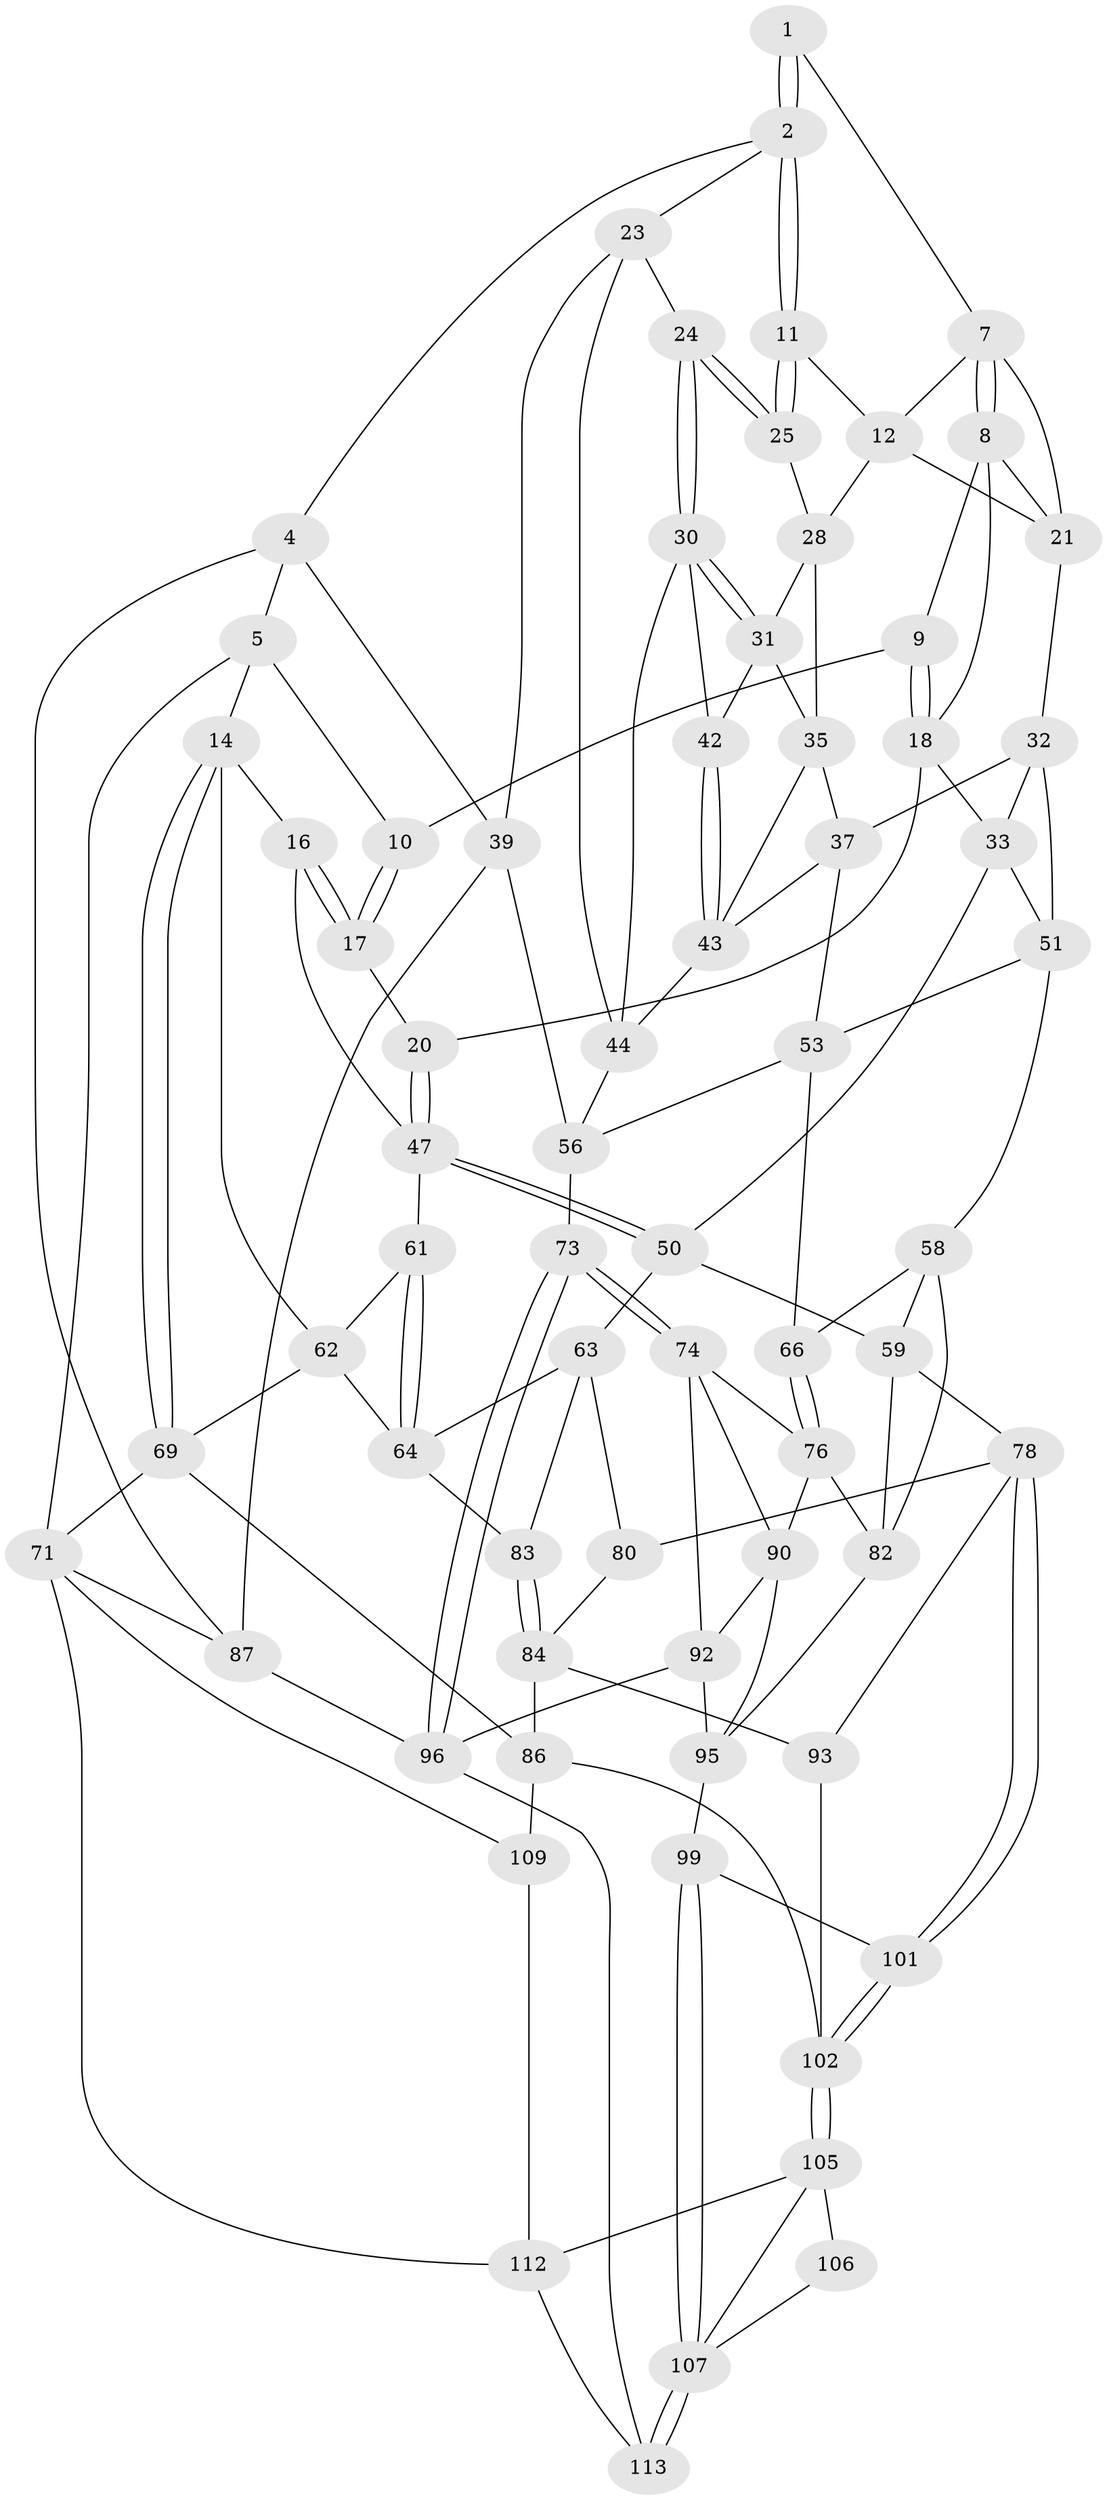 // original degree distribution, {3: 0.02631578947368421, 5: 0.5701754385964912, 4: 0.20175438596491227, 6: 0.20175438596491227}
// Generated by graph-tools (version 1.1) at 2025/12/02/27/25 16:12:00]
// undirected, 68 vertices, 149 edges
graph export_dot {
graph [start="1"]
  node [color=gray90,style=filled];
  1 [pos="+0.48584217946910985+0"];
  2 [pos="+0.9072937077029656+0",super="+3"];
  4 [pos="+1+0"];
  5 [pos="+0+0",super="+6"];
  7 [pos="+0.48341679344456584+0",super="+13"];
  8 [pos="+0.4309089999336301+0.064263813794913",super="+22"];
  9 [pos="+0.28299581036676363+0.0901572014406702"];
  10 [pos="+0.2821392596987693+0.09018146266972477"];
  11 [pos="+0.6944648930734622+0.08589339757739582"];
  12 [pos="+0.6538123432365432+0.1077079972431977",super="+26"];
  14 [pos="+0+0.041439258288388785",super="+15"];
  16 [pos="+0+0.12905191502179253"];
  17 [pos="+0.2125799536030532+0.16821580604321756"];
  18 [pos="+0.42059998595287507+0.17166785027838796",super="+19"];
  20 [pos="+0.2859595391775785+0.22688086820288153"];
  21 [pos="+0.5450387631802213+0.16806707219844338",super="+27"];
  23 [pos="+0.8490176585491741+0.17884856845914132",super="+40"];
  24 [pos="+0.7939649701824093+0.2099245654891706"];
  25 [pos="+0.7051939309957634+0.11857195973461107"];
  28 [pos="+0.6983427642199501+0.16224243437430028",super="+29"];
  30 [pos="+0.7883041322893027+0.21581097512792938",super="+41"];
  31 [pos="+0.7313788538285969+0.21512461305162092",super="+34"];
  32 [pos="+0.5457994390978494+0.2822674834933833",super="+38"];
  33 [pos="+0.44535152892166385+0.2766111866757773",super="+49"];
  35 [pos="+0.6668054235545717+0.23557170631208801",super="+36"];
  37 [pos="+0.6152417739318605+0.3320419536339109",super="+52"];
  39 [pos="+1+0.4021465048259107",super="+55"];
  42 [pos="+0.7645815942417299+0.30123096426637974"];
  43 [pos="+0.755272639031667+0.3324709048597648",super="+46"];
  44 [pos="+0.8502021624383598+0.30341622851300376",super="+45"];
  47 [pos="+0.28570204777732927+0.2666008436554196",super="+48"];
  50 [pos="+0.3426382119584881+0.42067591666221016",super="+60"];
  51 [pos="+0.5198550072841749+0.3871115153490573",super="+54"];
  53 [pos="+0.6186892835997067+0.42590798181582845",super="+65"];
  56 [pos="+1+0.534244055325118",super="+57"];
  58 [pos="+0.5024187299192405+0.5068355334318427",super="+67"];
  59 [pos="+0.34279668216783077+0.4742963170080876",super="+77"];
  61 [pos="+0.18970800211717745+0.44382469025962173"];
  62 [pos="+0.052462926391293525+0.4507180446053165",super="+68"];
  63 [pos="+0.24261271543312218+0.48361781083125605",super="+81"];
  64 [pos="+0.21647715357492414+0.4728818267980232",super="+72"];
  66 [pos="+0.6447542336461715+0.6023390787508742"];
  69 [pos="+0+0.598312566145743",super="+70"];
  71 [pos="+0+1",super="+110"];
  73 [pos="+0.9742809925552111+0.5813529771934023"];
  74 [pos="+0.9543885103763766+0.5887973946592296",super="+75"];
  76 [pos="+0.6453072571514301+0.6028991396019986",super="+88"];
  78 [pos="+0.3798296199677652+0.7143638316362134",super="+79"];
  80 [pos="+0.22539073730137252+0.6484098971396454"];
  82 [pos="+0.439116718005074+0.7112341772723029",super="+89"];
  83 [pos="+0.09303614697806892+0.643692272447815"];
  84 [pos="+0.1235368443918416+0.6881035766850498",super="+85"];
  86 [pos="+0.07922244225082316+0.77677075190945",super="+104"];
  87 [pos="+1+1"];
  90 [pos="+0.6566503499620475+0.6283192263686578",super="+91"];
  92 [pos="+0.7793662099383458+0.7366075036764672",super="+94"];
  93 [pos="+0.24925071656463132+0.8150551958438013"];
  95 [pos="+0.7242928692486793+0.8938563391721422",super="+98"];
  96 [pos="+0.8454731202864696+1",super="+97"];
  99 [pos="+0.47677895429995093+0.9355156966826533",super="+100"];
  101 [pos="+0.3734794932303854+0.8357442415071433"];
  102 [pos="+0.2656960629500269+0.8791104480090466",super="+103"];
  105 [pos="+0.27189204655804605+0.8929553834074491",super="+111"];
  106 [pos="+0.3849449571838405+0.8717895877124201"];
  107 [pos="+0.41172562286429126+1",super="+108"];
  109 [pos="+0.0928637951097619+1"];
  112 [pos="+0.24223580697010702+0.9289455908073828",super="+114"];
  113 [pos="+0.40959893361279137+1"];
  1 -- 2;
  1 -- 2;
  1 -- 7;
  2 -- 11;
  2 -- 11;
  2 -- 4;
  2 -- 23;
  4 -- 5;
  4 -- 39;
  4 -- 87;
  5 -- 14;
  5 -- 71;
  5 -- 10;
  7 -- 8;
  7 -- 8;
  7 -- 12;
  7 -- 21;
  8 -- 9;
  8 -- 18;
  8 -- 21;
  9 -- 10;
  9 -- 18;
  9 -- 18;
  10 -- 17;
  10 -- 17;
  11 -- 12;
  11 -- 25;
  11 -- 25;
  12 -- 21;
  12 -- 28;
  14 -- 69;
  14 -- 69;
  14 -- 16;
  14 -- 62;
  16 -- 17;
  16 -- 17;
  16 -- 47;
  17 -- 20;
  18 -- 33;
  18 -- 20;
  20 -- 47;
  20 -- 47;
  21 -- 32;
  23 -- 24;
  23 -- 44;
  23 -- 39;
  24 -- 25;
  24 -- 25;
  24 -- 30;
  24 -- 30;
  25 -- 28;
  28 -- 31;
  28 -- 35;
  30 -- 31;
  30 -- 31;
  30 -- 42;
  30 -- 44;
  31 -- 42;
  31 -- 35;
  32 -- 33;
  32 -- 51;
  32 -- 37;
  33 -- 50;
  33 -- 51;
  35 -- 43;
  35 -- 37;
  37 -- 53;
  37 -- 43;
  39 -- 56;
  39 -- 87;
  42 -- 43;
  42 -- 43;
  43 -- 44;
  44 -- 56;
  47 -- 50;
  47 -- 50;
  47 -- 61;
  50 -- 59;
  50 -- 63;
  51 -- 58;
  51 -- 53;
  53 -- 66;
  53 -- 56;
  56 -- 73;
  58 -- 59;
  58 -- 82;
  58 -- 66;
  59 -- 82;
  59 -- 78;
  61 -- 62;
  61 -- 64;
  61 -- 64;
  62 -- 64;
  62 -- 69;
  63 -- 64;
  63 -- 80;
  63 -- 83;
  64 -- 83;
  66 -- 76;
  66 -- 76;
  69 -- 86;
  69 -- 71;
  71 -- 87;
  71 -- 109;
  71 -- 112;
  73 -- 74;
  73 -- 74;
  73 -- 96;
  73 -- 96;
  74 -- 92;
  74 -- 76;
  74 -- 90;
  76 -- 82;
  76 -- 90;
  78 -- 101;
  78 -- 101;
  78 -- 80;
  78 -- 93;
  80 -- 84;
  82 -- 95;
  83 -- 84;
  83 -- 84;
  84 -- 93;
  84 -- 86;
  86 -- 109;
  86 -- 102;
  87 -- 96;
  90 -- 92;
  90 -- 95;
  92 -- 96;
  92 -- 95;
  93 -- 102;
  95 -- 99;
  96 -- 113;
  99 -- 107;
  99 -- 107;
  99 -- 101;
  101 -- 102;
  101 -- 102;
  102 -- 105;
  102 -- 105;
  105 -- 106;
  105 -- 112;
  105 -- 107;
  106 -- 107;
  107 -- 113;
  107 -- 113;
  109 -- 112;
  112 -- 113;
}
